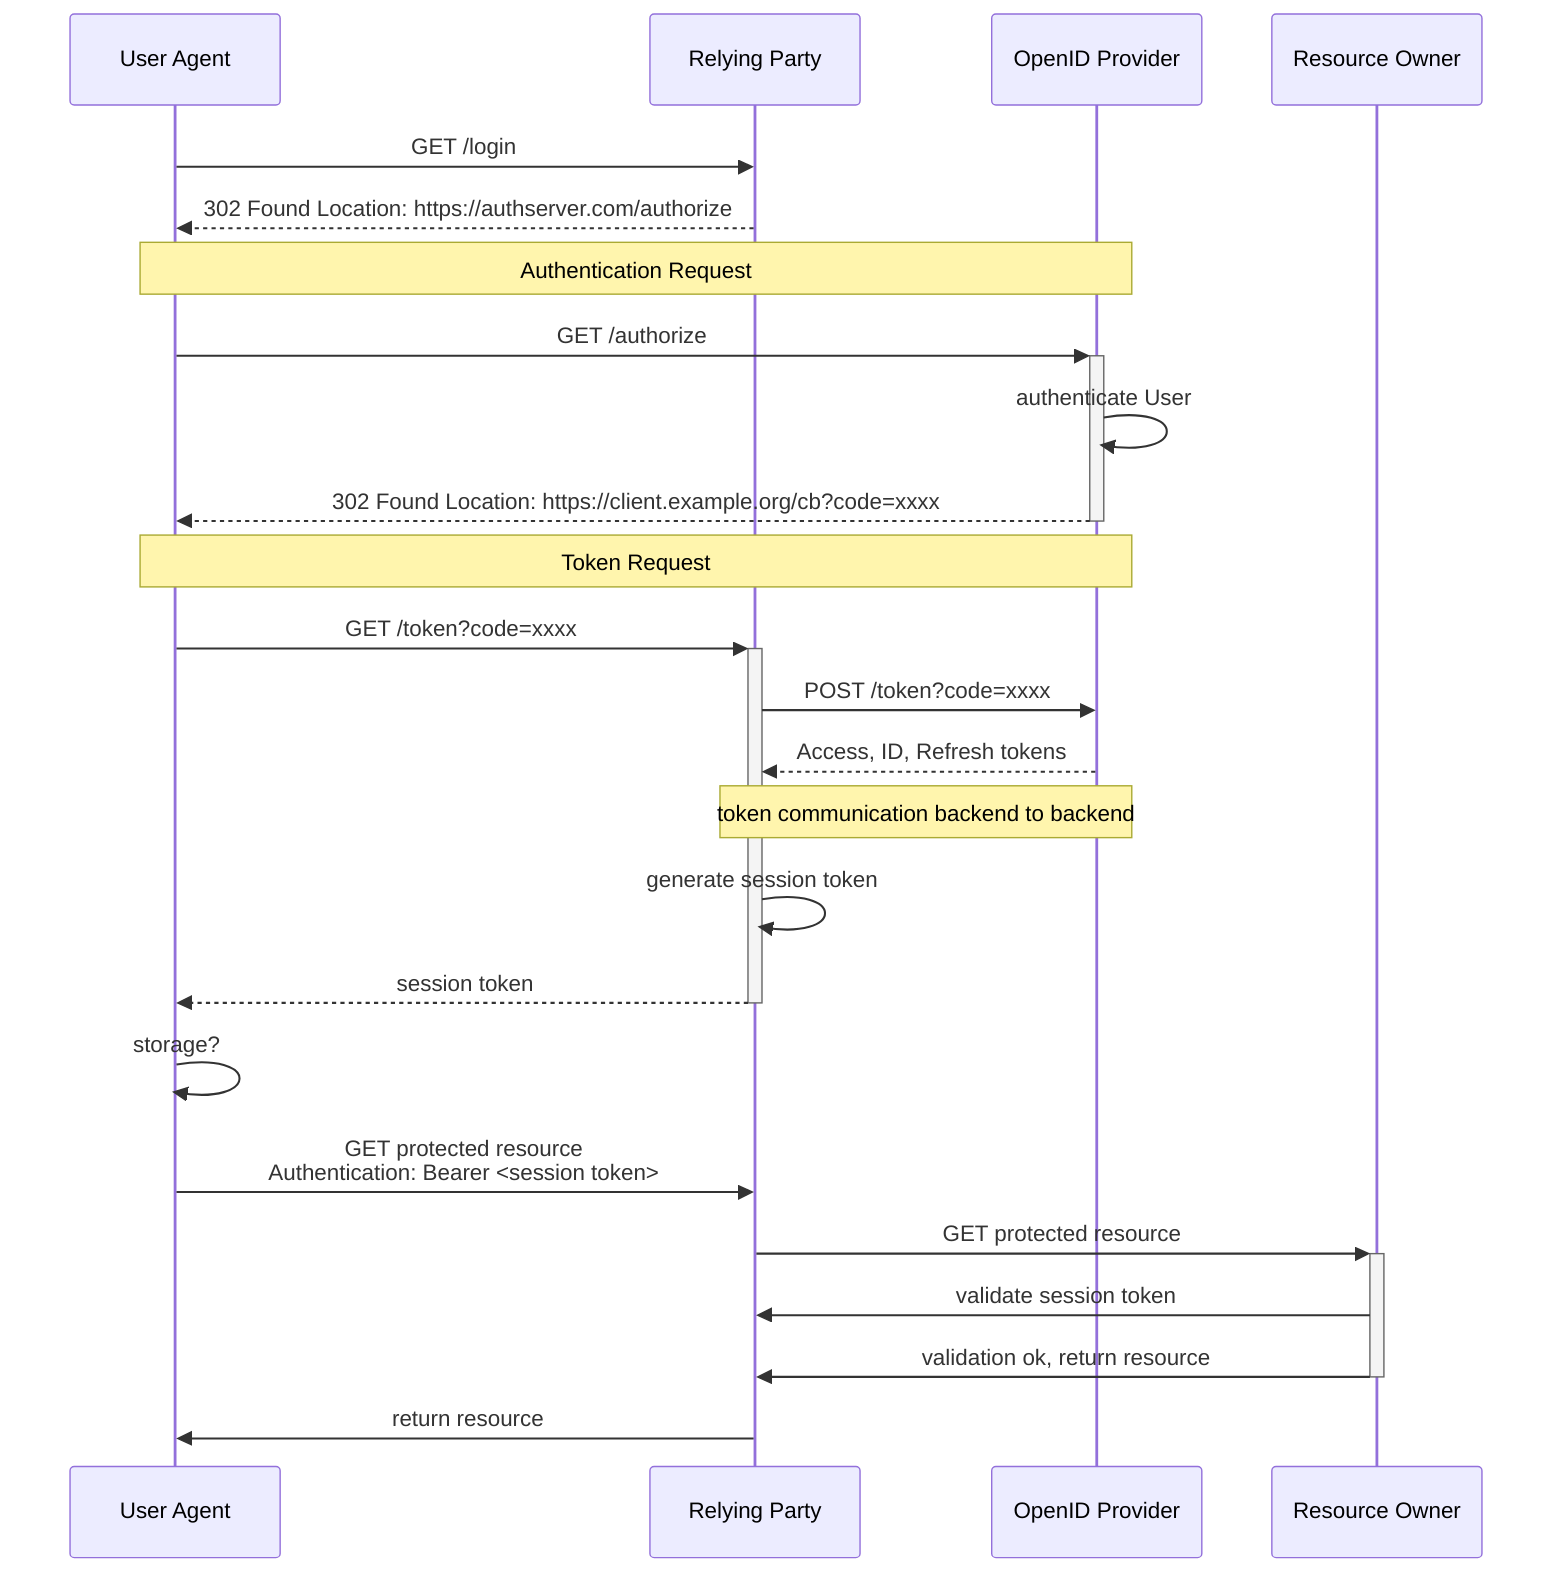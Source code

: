 sequenceDiagram
    participant UA as User Agent
    participant RP as Relying Party
    participant AS as OpenID Provider
    participant RO as Resource Owner
    UA->> RP: GET /login
    RP -->> UA: 302 Found Location: https://authserver.com/authorize
    Note over UA,AS: Authentication Request
    UA ->>+ AS: GET /authorize
    AS ->> AS: authenticate User
    AS -->>- UA: 302 Found Location: https://client.example.org/cb?code=xxxx
    Note over UA,AS: Token Request
    UA ->>+ RP: GET /token?code=xxxx
    RP ->> AS: POST /token?code=xxxx
    AS -->> RP: Access, ID, Refresh tokens
    Note over RP,AS: token communication backend to backend
    RP ->> RP: generate session token
    RP -->>- UA: session token
    UA ->> UA: storage?
    UA ->> RP: GET protected resource<br>Authentication: Bearer <session token>
    RP ->>+ RO: GET protected resource
    RO ->> RP: validate session token
    RO ->>- RP: validation ok, return resource
    RP ->> UA: return resource